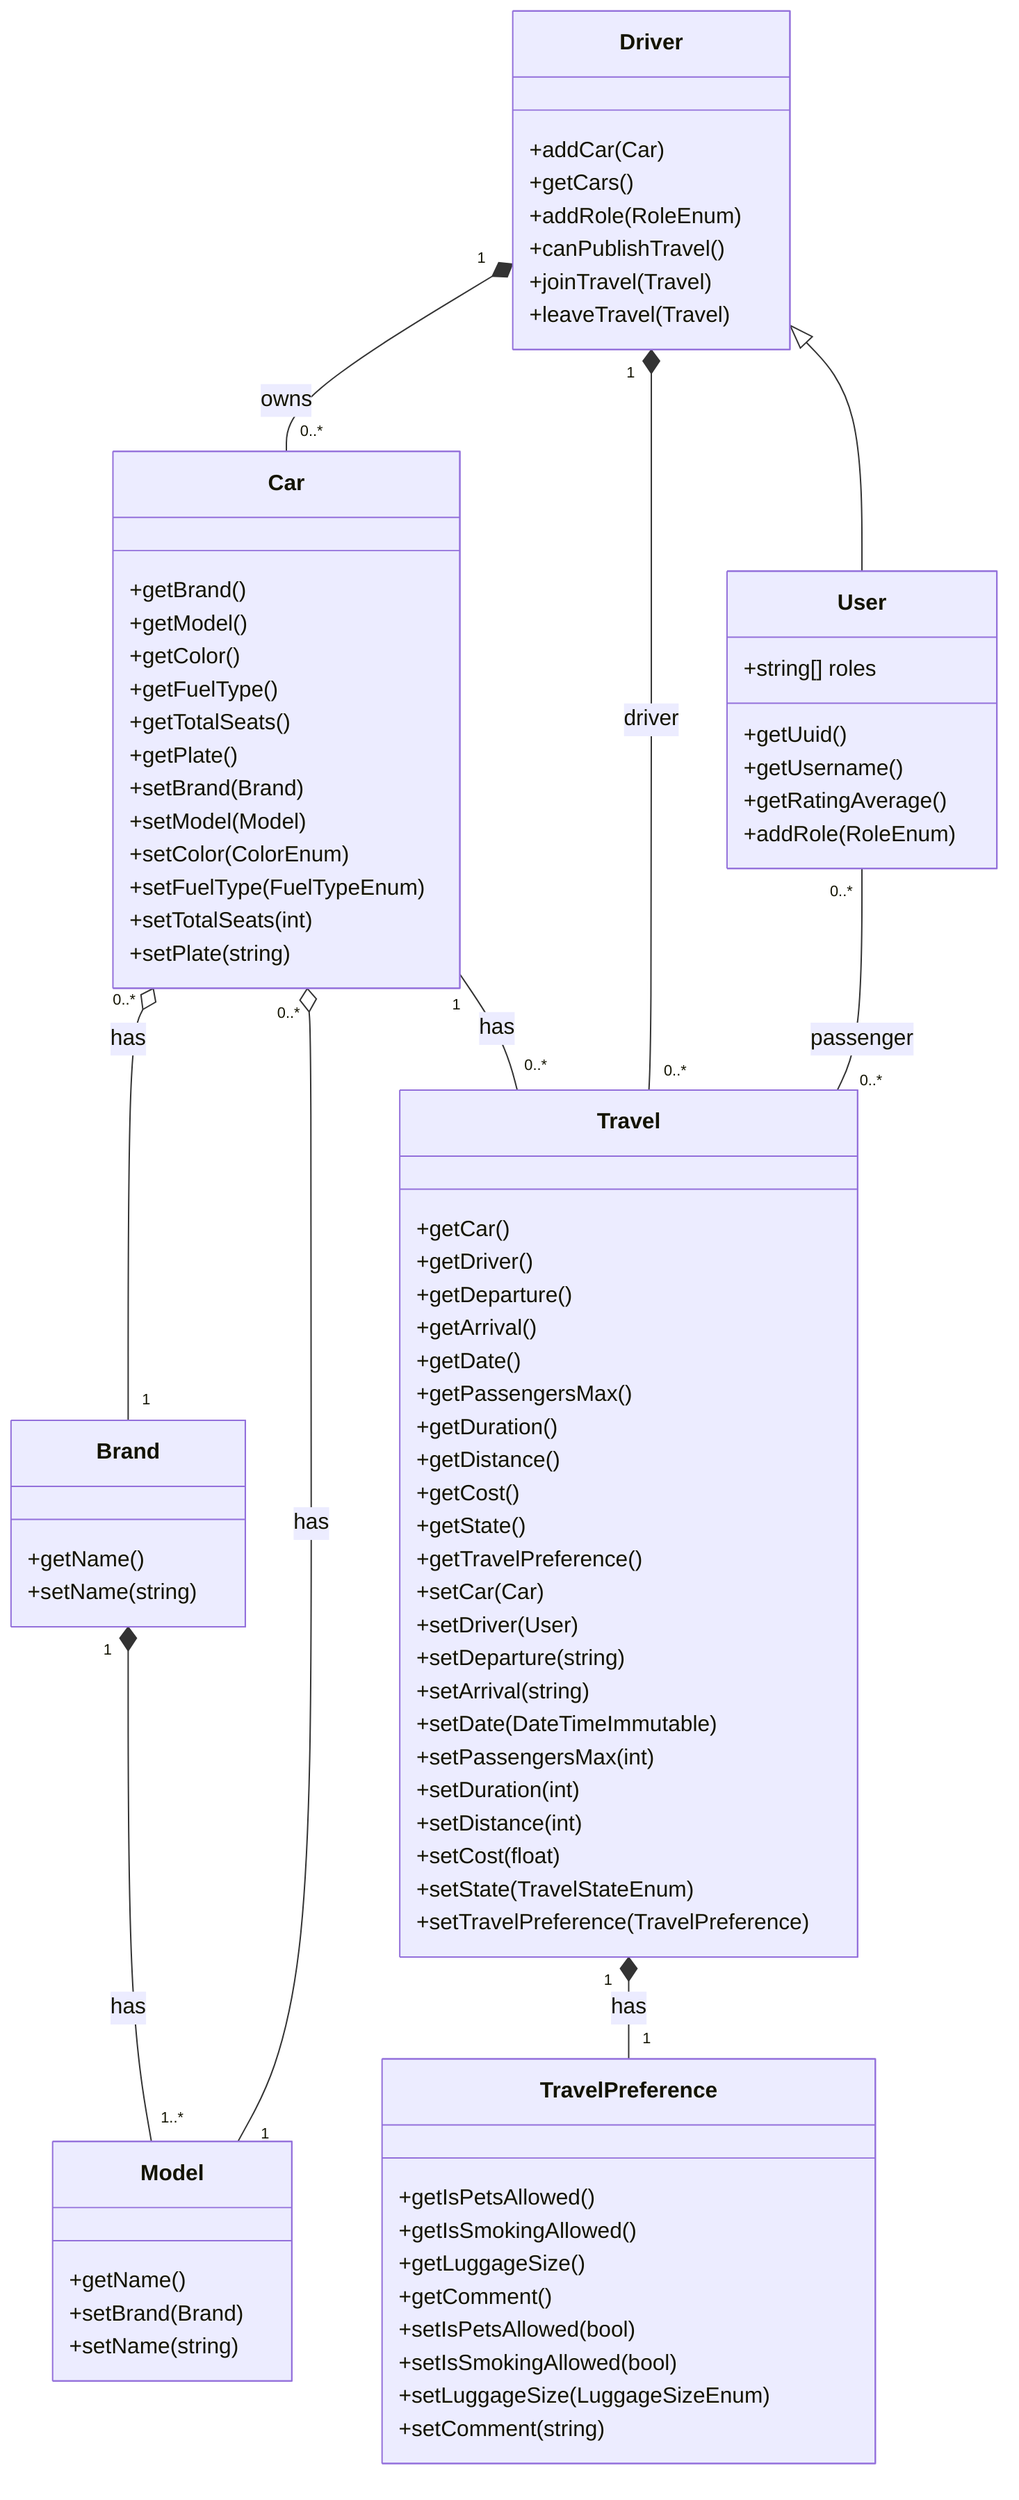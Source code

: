 classDiagram
    Driver "1" *-- "0..*" Car : owns
    Driver "1" *-- "0..*" Travel : driver
    User "0..*" -- "0..*" Travel : passenger
    Car "0..*" o-- "1" Brand : has
    Car "0..*" o-- "1" Model : has
    Car "1" -- "0..*" Travel : has
    Brand "1" *-- "1..*" Model : has
    Travel "1" *-- "1" TravelPreference : has
    Driver <|-- User

    class Driver {
        +addCar(Car)
        +getCars()
        +addRole(RoleEnum)
        +canPublishTravel()
        +joinTravel(Travel)
        +leaveTravel(Travel)
    }
    class User {
        +string[] roles
        +getUuid()
        +getUsername()
        +getRatingAverage()
        +addRole(RoleEnum)
    }
    class Car {
        +getBrand()
        +getModel()
        +getColor()
        +getFuelType()
        +getTotalSeats()
        +getPlate()
        +setBrand(Brand)
        +setModel(Model)
        +setColor(ColorEnum)
        +setFuelType(FuelTypeEnum)
        +setTotalSeats(int)
        +setPlate(string)
    }
    class Brand {
        +getName()
        +setName(string)
    }
    class Model {
        +getName()
        +setBrand(Brand)
        +setName(string)
    }
    class Travel {
        +getCar()
        +getDriver()
        +getDeparture()
        +getArrival()
        +getDate()
        +getPassengersMax()
        +getDuration()
        +getDistance()
        +getCost()
        +getState()
        +getTravelPreference()
        +setCar(Car)
        +setDriver(User)
        +setDeparture(string)
        +setArrival(string)
        +setDate(DateTimeImmutable)
        +setPassengersMax(int)
        +setDuration(int)
        +setDistance(int)
        +setCost(float)
        +setState(TravelStateEnum)
        +setTravelPreference(TravelPreference)
    }
    class TravelPreference {
        +getIsPetsAllowed()
        +getIsSmokingAllowed()
        +getLuggageSize()
        +getComment()
        +setIsPetsAllowed(bool)
        +setIsSmokingAllowed(bool)
        +setLuggageSize(LuggageSizeEnum)
        +setComment(string)
    }